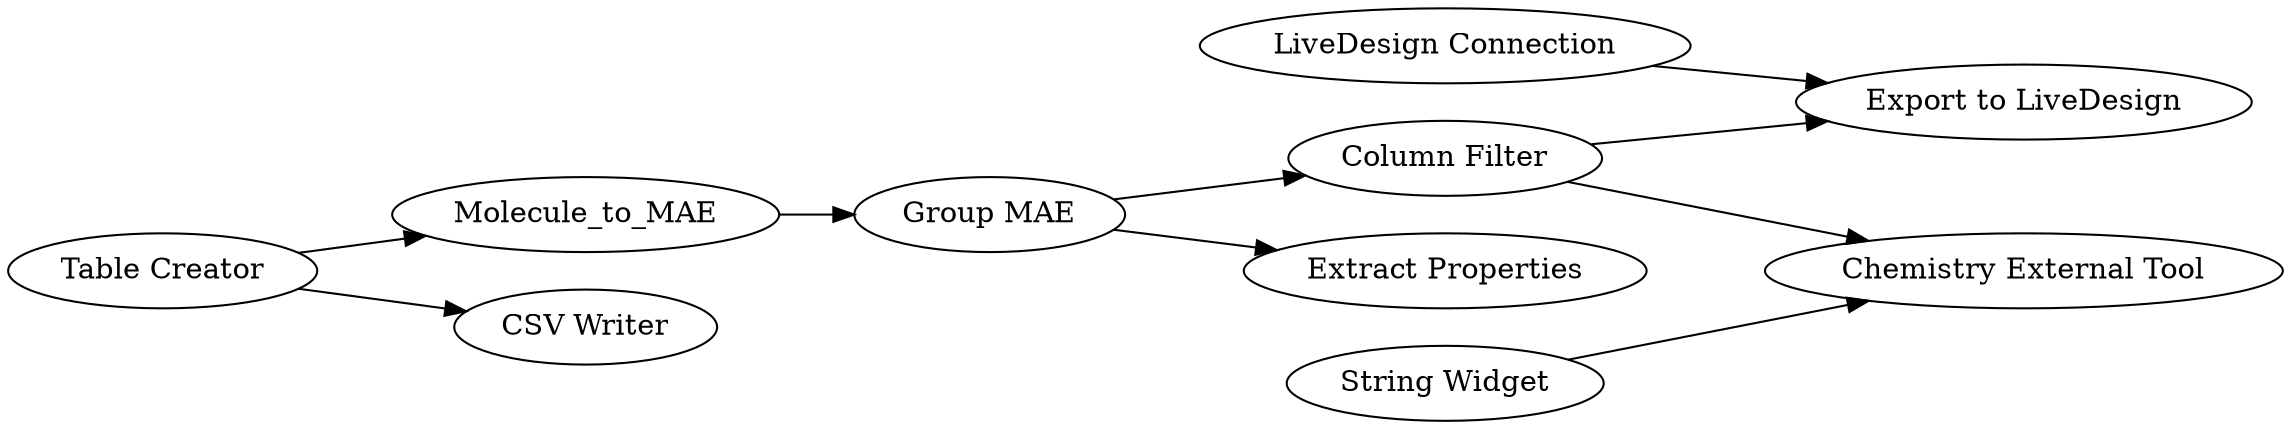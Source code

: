 digraph {
	13 -> 15
	10 -> 13
	18 -> 19
	12 -> 14
	15 -> 16
	17 -> 19
	15 -> 17
	17 -> 14
	10 -> 11
	16 [label="Extract Properties"]
	13 [label=Molecule_to_MAE]
	11 [label="CSV Writer"]
	18 [label="LiveDesign Connection"]
	10 [label="Table Creator"]
	15 [label="Group MAE"]
	14 [label="Chemistry External Tool"]
	17 [label="Column Filter"]
	12 [label="String Widget"]
	19 [label="Export to LiveDesign"]
	rankdir=LR
}
